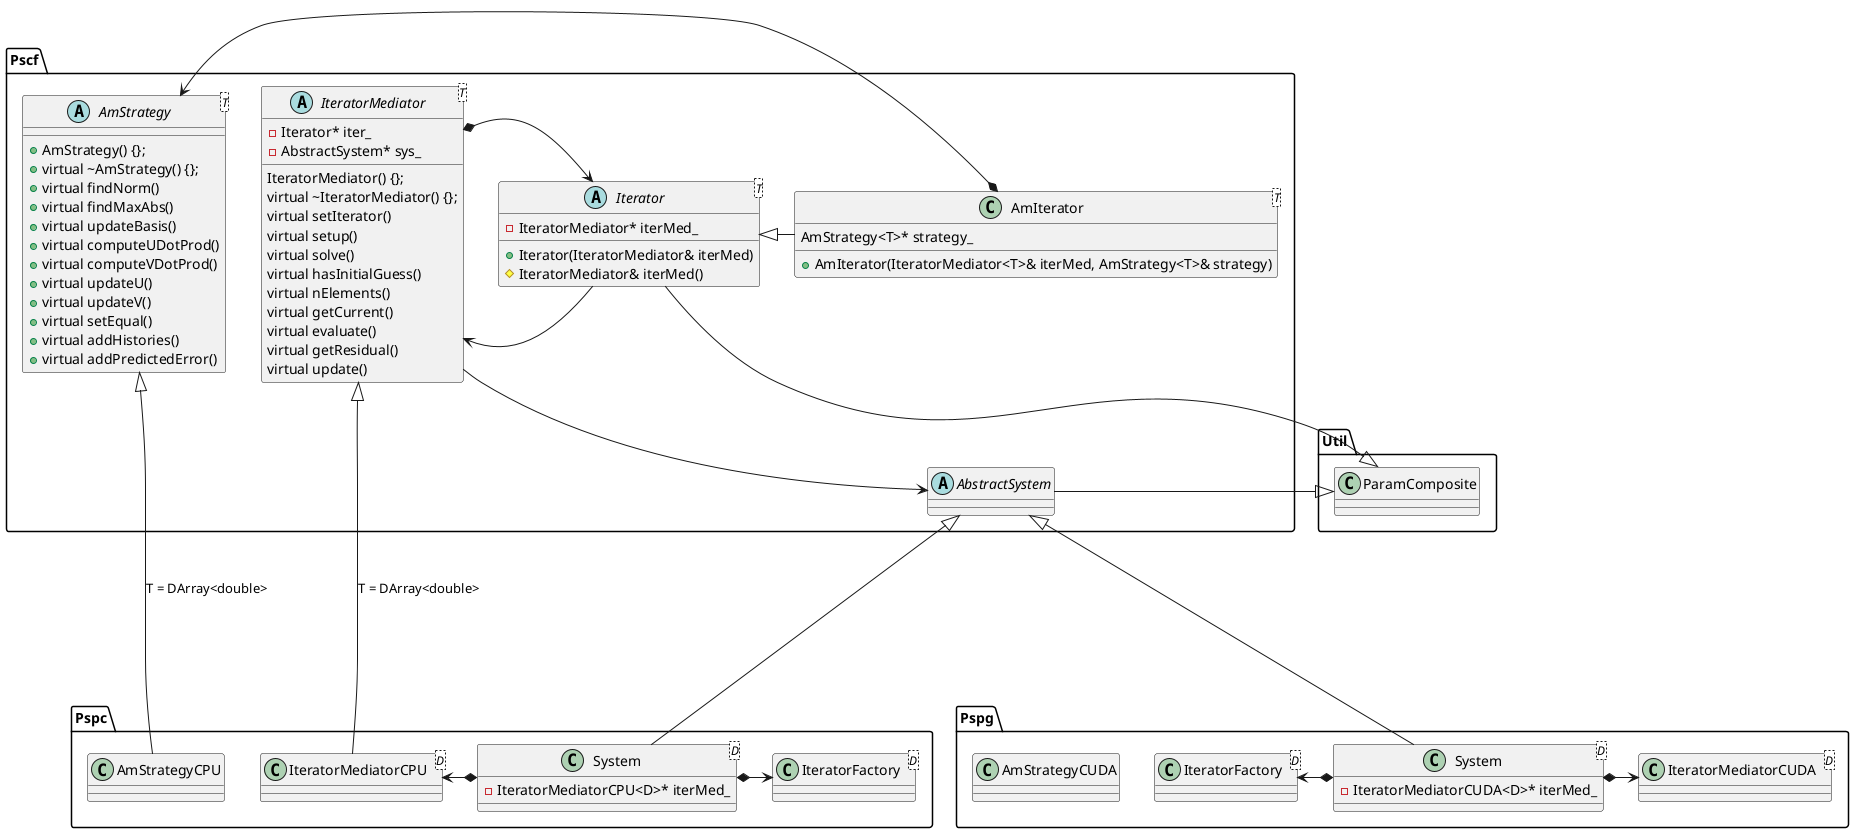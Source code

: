 @startuml

namespace Pscf {
   abstract class AbstractSystem
   abstract class Iterator<T>
   class AmIterator<T>
   abstract class IteratorMediator<T>
   abstract class AmStrategy<T>
}

namespace Pspc {
   class System<D>
   class IteratorFactory<D>
   class AmStrategyCPU
   class IteratorMediatorCPU<D>
}

namespace Pspg {
   class System<D>
   class IteratorFactory<D>
   class AmStrategyCUDA
   class IteratorMediatorCUDA<D>
}

Pscf.AmStrategy : + AmStrategy() {};
Pscf.AmStrategy : + virtual ~AmStrategy() {};       
Pscf.AmStrategy : + virtual findNorm()
Pscf.AmStrategy : + virtual findMaxAbs()
Pscf.AmStrategy : + virtual updateBasis()
Pscf.AmStrategy : + virtual computeUDotProd()
Pscf.AmStrategy : + virtual computeVDotProd()
Pscf.AmStrategy : + virtual updateU()
Pscf.AmStrategy : + virtual updateV()
Pscf.AmStrategy : + virtual setEqual()
Pscf.AmStrategy : + virtual addHistories()
Pscf.AmStrategy : + virtual addPredictedError()

Pscf.IteratorMediator : IteratorMediator() {};
Pscf.IteratorMediator : virtual ~IteratorMediator() {}; 
Pscf.IteratorMediator : virtual setIterator()
Pscf.IteratorMediator : virtual setup()
Pscf.IteratorMediator : virtual solve()
Pscf.IteratorMediator : virtual hasInitialGuess() 
Pscf.IteratorMediator : virtual nElements()
Pscf.IteratorMediator : virtual getCurrent()
Pscf.IteratorMediator : virtual evaluate()
Pscf.IteratorMediator : virtual getResidual()
Pscf.IteratorMediator : virtual update()

Pscf.IteratorMediator : - Iterator* iter_
Pscf.IteratorMediator : - AbstractSystem* sys_

Pspc.System : - IteratorMediatorCPU<D>* iterMed_
Pspg.System : - IteratorMediatorCUDA<D>* iterMed_




Pscf.Iterator : + Iterator(IteratorMediator& iterMed)
Pscf.Iterator : # IteratorMediator& iterMed()
Pscf.Iterator : - IteratorMediator* iterMed_

Pscf.AmIterator : + AmIterator(IteratorMediator<T>& iterMed, AmStrategy<T>& strategy)
Pscf.AmIterator : AmStrategy<T>* strategy_



' Inheritance and subclassing 
Util.ParamComposite <|-- Pscf.AbstractSystem
Pscf.Iterator --|> Util.ParamComposite
Pscf.AbstractSystem <|---- Pspc.System
Pscf.AbstractSystem <|---- Pspg.System
Pscf.Iterator <|- Pscf.AmIterator
Pscf.IteratorMediator <|-- Pspc.IteratorMediatorCPU : T = DArray<double>
Pscf.AmStrategy <|-- Pspc.AmStrategyCPU : T = DArray<double>
' Pscf.IteratorMediator <|-- Pspg.IteratorMediatorCUDA : T = DField<cudaReal>
' Pscf.AmStrategy <|-- Pspg.AmStrategyCUDA : T = DField<cudaReal>

' References
Pscf.Iterator --> Pscf.IteratorMediator
Pscf.IteratorMediator --> Pscf.AbstractSystem

' Composition
Pscf.IteratorMediator *-> Pscf.Iterator
Pscf.AmIterator *-> Pscf.AmStrategy
Pspc.System *-> Pspc.IteratorMediatorCPU
Pspc.System *-> Pspc.IteratorFactory
Pspg.System *-> Pspg.IteratorMediatorCUDA
Pspg.IteratorFactory <-* Pspg.System 



@enduml